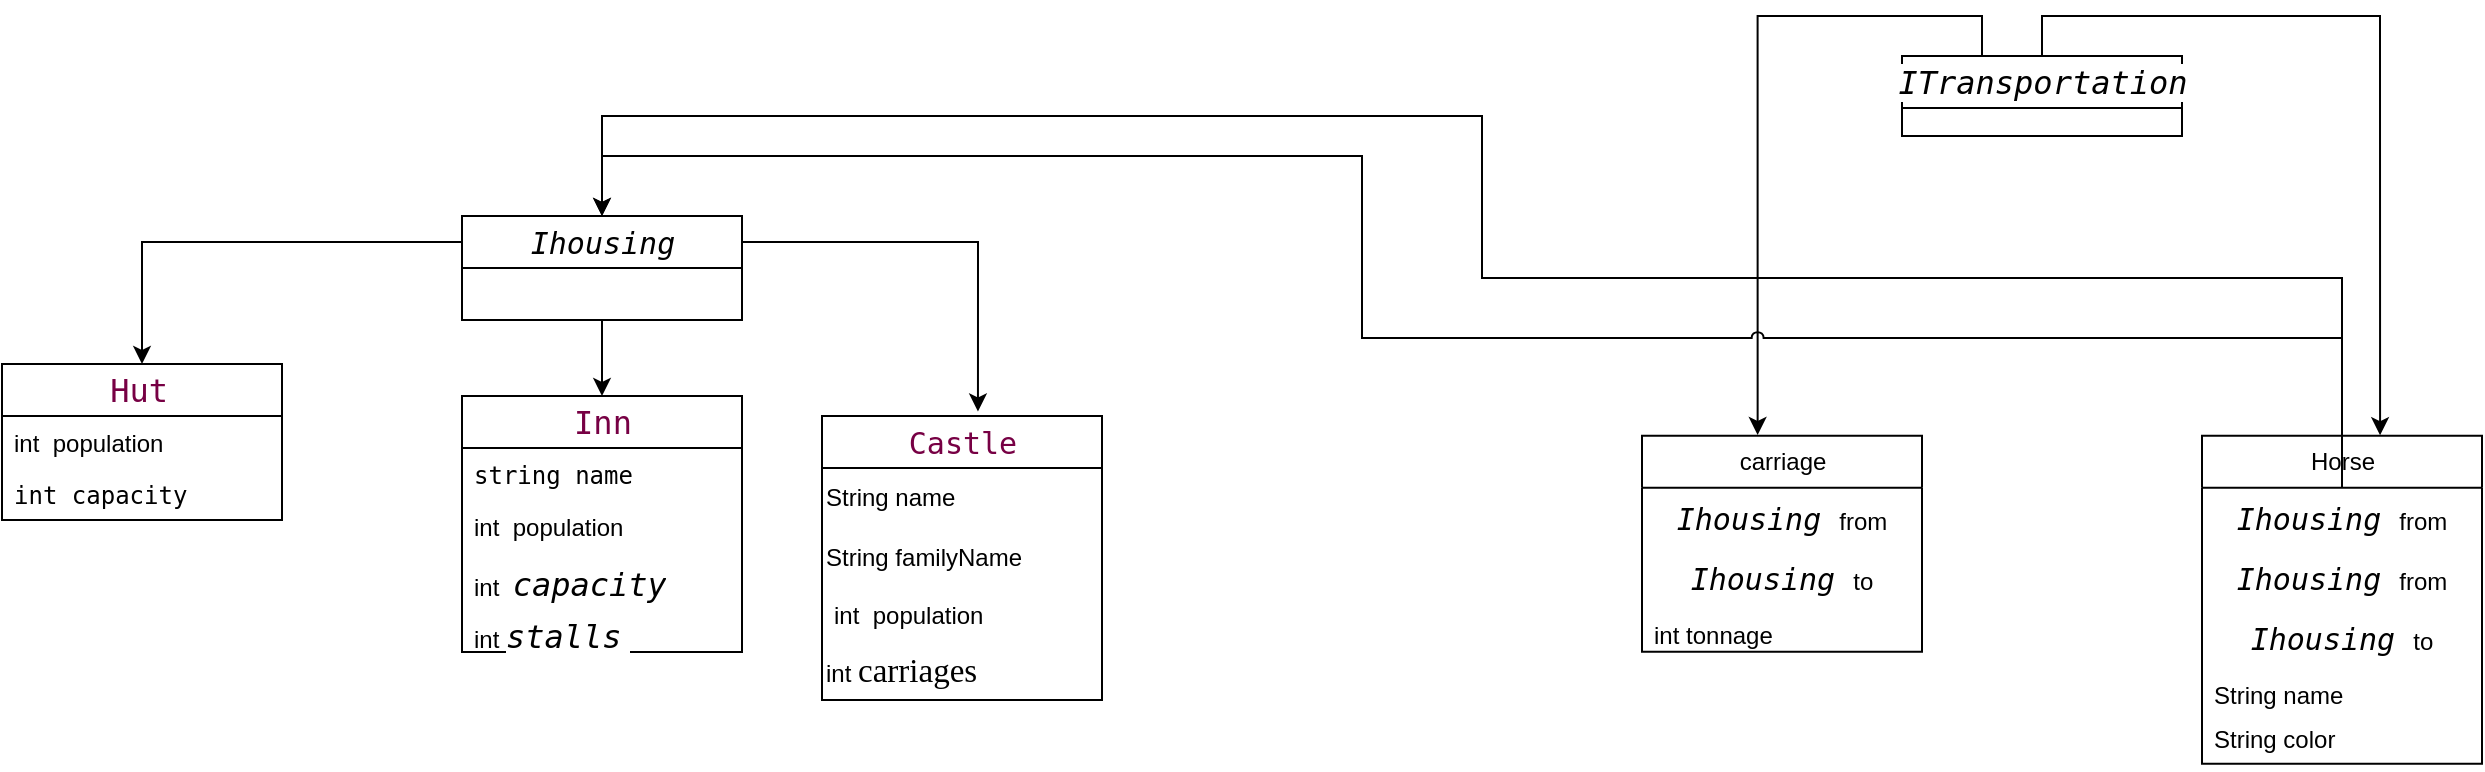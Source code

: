 <mxfile version="27.0.9">
  <diagram name="Page-1" id="oeX5x1OnvszASSHZ4v14">
    <mxGraphModel dx="1042" dy="1834" grid="1" gridSize="10" guides="1" tooltips="1" connect="1" arrows="1" fold="1" page="1" pageScale="1" pageWidth="1920" pageHeight="1200" math="0" shadow="0">
      <root>
        <mxCell id="0" />
        <mxCell id="1" parent="0" />
        <mxCell id="OO-9XWZhnGUXZ7Gs9dUt-1" value="&lt;span style=&quot;font-family: Fira-Mono, monospace; font-size: 15px; font-style: italic; text-align: left; text-wrap-mode: wrap; background-color: rgb(255, 255, 255);&quot;&gt;Ihousing&lt;/span&gt;" style="swimlane;fontStyle=0;childLayout=stackLayout;horizontal=1;startSize=26;fillColor=none;horizontalStack=0;resizeParent=1;resizeParentMax=0;resizeLast=0;collapsible=1;marginBottom=0;html=1;" parent="1" vertex="1">
          <mxGeometry x="400" y="100" width="140" height="52" as="geometry" />
        </mxCell>
        <mxCell id="OO-9XWZhnGUXZ7Gs9dUt-5" value="&lt;span style=&quot;color: rgb(119, 0, 68); font-family: Fira-Mono, monospace; font-size: 15px; text-align: left; white-space-collapse: preserve; background-color: rgb(255, 255, 255);&quot;&gt;Castle&lt;/span&gt;" style="swimlane;fontStyle=0;childLayout=stackLayout;horizontal=1;startSize=26;fillColor=none;horizontalStack=0;resizeParent=1;resizeParentMax=0;resizeLast=0;collapsible=1;marginBottom=0;html=1;" parent="1" vertex="1">
          <mxGeometry x="580" y="200" width="140" height="142" as="geometry" />
        </mxCell>
        <mxCell id="OO-9XWZhnGUXZ7Gs9dUt-39" value="String name" style="text;html=1;align=left;verticalAlign=middle;resizable=0;points=[];autosize=1;strokeColor=none;fillColor=none;" parent="OO-9XWZhnGUXZ7Gs9dUt-5" vertex="1">
          <mxGeometry y="26" width="140" height="30" as="geometry" />
        </mxCell>
        <mxCell id="OO-9XWZhnGUXZ7Gs9dUt-42" value="String familyName" style="text;html=1;align=left;verticalAlign=middle;resizable=0;points=[];autosize=1;strokeColor=none;fillColor=none;" parent="OO-9XWZhnGUXZ7Gs9dUt-5" vertex="1">
          <mxGeometry y="56" width="140" height="30" as="geometry" />
        </mxCell>
        <mxCell id="wXsvied_qSgNj5_M5cnh-2" value="int&amp;nbsp;&amp;nbsp;population" style="text;strokeColor=none;fillColor=none;align=left;verticalAlign=top;spacingLeft=4;spacingRight=4;overflow=hidden;rotatable=0;points=[[0,0.5],[1,0.5]];portConstraint=eastwest;whiteSpace=wrap;html=1;" vertex="1" parent="OO-9XWZhnGUXZ7Gs9dUt-5">
          <mxGeometry y="86" width="140" height="26" as="geometry" />
        </mxCell>
        <mxCell id="OO-9XWZhnGUXZ7Gs9dUt-47" value="int&amp;nbsp;&lt;span style=&quot;font-family: Charter-Racket, serif; font-size: 16.52px; text-wrap-mode: wrap; background-color: rgb(255, 255, 255);&quot;&gt;carriages&amp;nbsp;&lt;/span&gt;" style="text;html=1;align=left;verticalAlign=middle;resizable=0;points=[];autosize=1;strokeColor=none;fillColor=none;" parent="OO-9XWZhnGUXZ7Gs9dUt-5" vertex="1">
          <mxGeometry y="112" width="140" height="30" as="geometry" />
        </mxCell>
        <mxCell id="OO-9XWZhnGUXZ7Gs9dUt-9" value="" style="endArrow=classic;html=1;rounded=0;entryX=0.5;entryY=0;entryDx=0;entryDy=0;" parent="1" source="OO-9XWZhnGUXZ7Gs9dUt-1" target="OO-9XWZhnGUXZ7Gs9dUt-28" edge="1">
          <mxGeometry width="50" height="50" relative="1" as="geometry">
            <mxPoint x="600" y="140" as="sourcePoint" />
            <mxPoint x="470.02" y="200.0" as="targetPoint" />
          </mxGeometry>
        </mxCell>
        <mxCell id="OO-9XWZhnGUXZ7Gs9dUt-16" style="edgeStyle=orthogonalEdgeStyle;rounded=0;orthogonalLoop=1;jettySize=auto;html=1;exitX=1;exitY=0.25;exitDx=0;exitDy=0;entryX=0.557;entryY=-0.016;entryDx=0;entryDy=0;entryPerimeter=0;" parent="1" source="OO-9XWZhnGUXZ7Gs9dUt-1" target="OO-9XWZhnGUXZ7Gs9dUt-5" edge="1">
          <mxGeometry relative="1" as="geometry" />
        </mxCell>
        <mxCell id="OO-9XWZhnGUXZ7Gs9dUt-23" value="" style="edgeStyle=orthogonalEdgeStyle;rounded=0;orthogonalLoop=1;jettySize=auto;html=1;exitX=0;exitY=0.25;exitDx=0;exitDy=0;" parent="1" source="OO-9XWZhnGUXZ7Gs9dUt-1" target="OO-9XWZhnGUXZ7Gs9dUt-24" edge="1">
          <mxGeometry relative="1" as="geometry">
            <mxPoint x="400" y="113" as="sourcePoint" />
            <mxPoint x="250.029" y="200" as="targetPoint" />
          </mxGeometry>
        </mxCell>
        <mxCell id="OO-9XWZhnGUXZ7Gs9dUt-24" value="&lt;span style=&quot;margin: 0px; padding: 0px; font-family: Fira-Mono, monospace; white-space-collapse: preserve; text-align: left; font-size: 1rem; line-height: 1.5; background-color: rgb(255, 255, 255);&quot; class=&quot;RktBlk&quot;&gt;&lt;span style=&quot;margin: 0px; padding: 0px;&quot; class=&quot;JavaHighlight&quot;&gt;&lt;span style=&quot;margin: 0px; padding: 0px; color: rgb(119, 0, 68);&quot; class=&quot;ProfjType&quot;&gt;Hut&lt;/span&gt;&lt;span style=&quot;margin: 0px; padding: 0px; white-space: inherit; font-size: 1rem; line-height: 1.5;&quot; class=&quot;RktMeta&quot;&gt;&lt;/span&gt;&lt;/span&gt;&lt;/span&gt;&lt;span style=&quot;font-family: Charter-Racket, serif; font-size: 15.34px; text-align: left; text-wrap-mode: wrap; background-color: rgb(255, 255, 255);&quot;&gt;&amp;nbsp;&lt;/span&gt;" style="swimlane;fontStyle=0;childLayout=stackLayout;horizontal=1;startSize=26;fillColor=none;horizontalStack=0;resizeParent=1;resizeParentMax=0;resizeLast=0;collapsible=1;marginBottom=0;html=1;" parent="1" vertex="1">
          <mxGeometry x="170" y="174" width="140" height="78" as="geometry" />
        </mxCell>
        <mxCell id="wXsvied_qSgNj5_M5cnh-3" value="int&amp;nbsp;&amp;nbsp;population" style="text;strokeColor=none;fillColor=none;align=left;verticalAlign=top;spacingLeft=4;spacingRight=4;overflow=hidden;rotatable=0;points=[[0,0.5],[1,0.5]];portConstraint=eastwest;whiteSpace=wrap;html=1;" vertex="1" parent="OO-9XWZhnGUXZ7Gs9dUt-24">
          <mxGeometry y="26" width="140" height="26" as="geometry" />
        </mxCell>
        <mxCell id="OO-9XWZhnGUXZ7Gs9dUt-25" value="&lt;font style=&quot;font-size: 12px;&quot;&gt;&lt;font style=&quot;&quot; face=&quot;Fira-Mono, monospace&quot;&gt;&lt;span style=&quot;background-color: rgb(255, 255, 255);&quot;&gt;int&amp;nbsp;&lt;/span&gt;&lt;/font&gt;&lt;span style=&quot;margin: 0px; padding: 0px; font-family: Charter-Racket, serif; background-color: rgb(255, 255, 255);&quot; class=&quot;emph&quot;&gt;&lt;span style=&quot;margin: 0px; padding: 0px; font-family: Fira-Mono, monospace; white-space: inherit;&quot; class=&quot;stt&quot;&gt;capacity&lt;/span&gt;&lt;/span&gt;&lt;span style=&quot;font-family: Charter-Racket, serif; background-color: rgb(255, 255, 255);&quot;&gt;&amp;nbsp;&lt;/span&gt;&lt;/font&gt;" style="text;strokeColor=none;fillColor=none;align=left;verticalAlign=top;spacingLeft=4;spacingRight=4;overflow=hidden;rotatable=0;points=[[0,0.5],[1,0.5]];portConstraint=eastwest;whiteSpace=wrap;html=1;" parent="OO-9XWZhnGUXZ7Gs9dUt-24" vertex="1">
          <mxGeometry y="52" width="140" height="26" as="geometry" />
        </mxCell>
        <mxCell id="OO-9XWZhnGUXZ7Gs9dUt-28" value="&lt;span style=&quot;margin: 0px; padding: 0px; font-family: Fira-Mono, monospace; white-space-collapse: preserve; text-align: left; font-size: 1rem; line-height: 1.5; background-color: rgb(255, 255, 255);&quot; class=&quot;RktBlk&quot;&gt;&lt;span style=&quot;margin: 0px; padding: 0px;&quot; class=&quot;JavaHighlight&quot;&gt;&lt;span style=&quot;margin: 0px; padding: 0px; color: rgb(119, 0, 68);&quot; class=&quot;ProfjType&quot;&gt;Inn&lt;/span&gt;&lt;/span&gt;&lt;/span&gt;" style="swimlane;fontStyle=0;childLayout=stackLayout;horizontal=1;startSize=26;fillColor=none;horizontalStack=0;resizeParent=1;resizeParentMax=0;resizeLast=0;collapsible=1;marginBottom=0;html=1;" parent="1" vertex="1">
          <mxGeometry x="400" y="190" width="140" height="128" as="geometry" />
        </mxCell>
        <mxCell id="OO-9XWZhnGUXZ7Gs9dUt-29" value="&lt;font face=&quot;Fira-Mono, monospace&quot;&gt;&lt;span style=&quot;background-color: rgb(255, 255, 255);&quot;&gt;string name&lt;/span&gt;&lt;/font&gt;" style="text;strokeColor=none;fillColor=none;align=left;verticalAlign=top;spacingLeft=4;spacingRight=4;overflow=hidden;rotatable=0;points=[[0,0.5],[1,0.5]];portConstraint=eastwest;whiteSpace=wrap;html=1;" parent="OO-9XWZhnGUXZ7Gs9dUt-28" vertex="1">
          <mxGeometry y="26" width="140" height="26" as="geometry" />
        </mxCell>
        <mxCell id="wXsvied_qSgNj5_M5cnh-4" value="int&amp;nbsp;&amp;nbsp;population" style="text;strokeColor=none;fillColor=none;align=left;verticalAlign=top;spacingLeft=4;spacingRight=4;overflow=hidden;rotatable=0;points=[[0,0.5],[1,0.5]];portConstraint=eastwest;whiteSpace=wrap;html=1;" vertex="1" parent="OO-9XWZhnGUXZ7Gs9dUt-28">
          <mxGeometry y="52" width="140" height="26" as="geometry" />
        </mxCell>
        <mxCell id="OO-9XWZhnGUXZ7Gs9dUt-30" value="int&amp;nbsp;&amp;nbsp;&lt;font face=&quot;Fira-Mono, monospace&quot;&gt;&lt;span style=&quot;font-size: 16px; background-color: rgb(255, 255, 255);&quot;&gt;&lt;i&gt;&lt;/i&gt;&lt;/span&gt;&lt;/font&gt;&lt;span style=&quot;margin: 0px; padding: 0px; font-style: italic; font-family: Charter-Racket, serif; font-size: 16.52px; background-color: rgb(255, 255, 255);&quot; class=&quot;emph&quot;&gt;&lt;span style=&quot;margin: 0px; padding: 0px; font-family: Fira-Mono, monospace; white-space: inherit; font-size: 1rem;&quot; class=&quot;stt&quot;&gt;capacity&lt;/span&gt;&lt;/span&gt;&lt;span style=&quot;font-family: Charter-Racket, serif; font-size: 16.52px; background-color: rgb(255, 255, 255);&quot;&gt;&amp;nbsp;&lt;/span&gt;" style="text;strokeColor=none;fillColor=none;align=left;verticalAlign=top;spacingLeft=4;spacingRight=4;overflow=hidden;rotatable=0;points=[[0,0.5],[1,0.5]];portConstraint=eastwest;whiteSpace=wrap;html=1;" parent="OO-9XWZhnGUXZ7Gs9dUt-28" vertex="1">
          <mxGeometry y="78" width="140" height="26" as="geometry" />
        </mxCell>
        <mxCell id="OO-9XWZhnGUXZ7Gs9dUt-34" value="int&amp;nbsp;&lt;span style=&quot;margin: 0px; padding: 0px; font-style: italic; font-family: Charter-Racket, serif; font-size: 16.52px; background-color: rgb(255, 255, 255);&quot; class=&quot;emph&quot;&gt;&lt;span style=&quot;margin: 0px; padding: 0px; font-family: Fira-Mono, monospace; white-space: inherit; font-size: 1rem;&quot; class=&quot;stt&quot;&gt;stalls&lt;/span&gt;&lt;/span&gt;&lt;span style=&quot;font-family: Charter-Racket, serif; font-size: 16.52px; background-color: rgb(255, 255, 255);&quot;&gt;&amp;nbsp;&lt;/span&gt;" style="text;strokeColor=none;fillColor=none;align=left;verticalAlign=top;spacingLeft=4;spacingRight=4;overflow=hidden;rotatable=0;points=[[0,0.5],[1,0.5]];portConstraint=eastwest;whiteSpace=wrap;html=1;" parent="OO-9XWZhnGUXZ7Gs9dUt-28" vertex="1">
          <mxGeometry y="104" width="140" height="24" as="geometry" />
        </mxCell>
        <mxCell id="OO-9XWZhnGUXZ7Gs9dUt-48" value="&lt;span style=&quot;margin: 0px; padding: 0px; font-style: italic; font-family: Charter-Racket, serif; font-size: 16.52px; text-align: left; text-wrap-mode: wrap; background-color: rgb(255, 255, 255);&quot; class=&quot;emph&quot;&gt;&lt;span style=&quot;margin: 0px; padding: 0px; font-family: Fira-Mono, monospace; white-space: inherit; font-size: 1rem;&quot; class=&quot;stt&quot;&gt;ITransportation&lt;/span&gt;&lt;/span&gt;" style="swimlane;fontStyle=0;childLayout=stackLayout;horizontal=1;startSize=26;fillColor=none;horizontalStack=0;resizeParent=1;resizeParentMax=0;resizeLast=0;collapsible=1;marginBottom=0;html=1;" parent="1" vertex="1">
          <mxGeometry x="1120" y="20" width="140" height="40" as="geometry" />
        </mxCell>
        <mxCell id="OO-9XWZhnGUXZ7Gs9dUt-52" value="Horse" style="swimlane;fontStyle=0;childLayout=stackLayout;horizontal=1;startSize=26;fillColor=none;horizontalStack=0;resizeParent=1;resizeParentMax=0;resizeLast=0;collapsible=1;marginBottom=0;html=1;" parent="1" vertex="1">
          <mxGeometry x="1270" y="209.91" width="140" height="164" as="geometry" />
        </mxCell>
        <mxCell id="OO-9XWZhnGUXZ7Gs9dUt-61" value="&lt;span style=&quot;font-family: Fira-Mono, monospace; font-size: 15px; font-style: italic; text-align: left; background-color: rgb(255, 255, 255);&quot;&gt;Ihousing&amp;nbsp;&lt;/span&gt;from" style="text;html=1;align=center;verticalAlign=middle;whiteSpace=wrap;rounded=0;" parent="OO-9XWZhnGUXZ7Gs9dUt-52" vertex="1">
          <mxGeometry y="26" width="140" height="30" as="geometry" />
        </mxCell>
        <mxCell id="wXsvied_qSgNj5_M5cnh-9" value="&lt;span style=&quot;font-family: Fira-Mono, monospace; font-size: 15px; font-style: italic; text-align: left; background-color: rgb(255, 255, 255);&quot;&gt;Ihousing&amp;nbsp;&lt;/span&gt;from" style="text;html=1;align=center;verticalAlign=middle;whiteSpace=wrap;rounded=0;" vertex="1" parent="OO-9XWZhnGUXZ7Gs9dUt-52">
          <mxGeometry y="56" width="140" height="30" as="geometry" />
        </mxCell>
        <mxCell id="OO-9XWZhnGUXZ7Gs9dUt-62" value="&lt;span style=&quot;font-family: Fira-Mono, monospace; font-size: 15px; font-style: italic; text-align: left; background-color: rgb(255, 255, 255);&quot;&gt;Ihousing&amp;nbsp;&lt;/span&gt;to" style="text;html=1;align=center;verticalAlign=middle;whiteSpace=wrap;rounded=0;" parent="OO-9XWZhnGUXZ7Gs9dUt-52" vertex="1">
          <mxGeometry y="86" width="140" height="30" as="geometry" />
        </mxCell>
        <mxCell id="OO-9XWZhnGUXZ7Gs9dUt-53" value="String name" style="text;strokeColor=none;fillColor=none;align=left;verticalAlign=top;spacingLeft=4;spacingRight=4;overflow=hidden;rotatable=0;points=[[0,0.5],[1,0.5]];portConstraint=eastwest;whiteSpace=wrap;html=1;" parent="OO-9XWZhnGUXZ7Gs9dUt-52" vertex="1">
          <mxGeometry y="116" width="140" height="22" as="geometry" />
        </mxCell>
        <mxCell id="OO-9XWZhnGUXZ7Gs9dUt-54" value="String color" style="text;strokeColor=none;fillColor=none;align=left;verticalAlign=top;spacingLeft=4;spacingRight=4;overflow=hidden;rotatable=0;points=[[0,0.5],[1,0.5]];portConstraint=eastwest;whiteSpace=wrap;html=1;" parent="OO-9XWZhnGUXZ7Gs9dUt-52" vertex="1">
          <mxGeometry y="138" width="140" height="26" as="geometry" />
        </mxCell>
        <mxCell id="OO-9XWZhnGUXZ7Gs9dUt-57" value="carriage" style="swimlane;fontStyle=0;childLayout=stackLayout;horizontal=1;startSize=26;fillColor=none;horizontalStack=0;resizeParent=1;resizeParentMax=0;resizeLast=0;collapsible=1;marginBottom=0;html=1;" parent="1" vertex="1">
          <mxGeometry x="990" y="209.91" width="140" height="108" as="geometry" />
        </mxCell>
        <mxCell id="wXsvied_qSgNj5_M5cnh-5" value="&lt;span style=&quot;font-family: Fira-Mono, monospace; font-size: 15px; font-style: italic; text-align: left; background-color: rgb(255, 255, 255);&quot;&gt;Ihousing&amp;nbsp;&lt;/span&gt;from" style="text;html=1;align=center;verticalAlign=middle;whiteSpace=wrap;rounded=0;" vertex="1" parent="OO-9XWZhnGUXZ7Gs9dUt-57">
          <mxGeometry y="26" width="140" height="30" as="geometry" />
        </mxCell>
        <mxCell id="wXsvied_qSgNj5_M5cnh-8" value="&lt;span style=&quot;font-family: Fira-Mono, monospace; font-size: 15px; font-style: italic; text-align: left; background-color: rgb(255, 255, 255);&quot;&gt;Ihousing&amp;nbsp;&lt;/span&gt;to" style="text;html=1;align=center;verticalAlign=middle;whiteSpace=wrap;rounded=0;" vertex="1" parent="OO-9XWZhnGUXZ7Gs9dUt-57">
          <mxGeometry y="56" width="140" height="30" as="geometry" />
        </mxCell>
        <mxCell id="OO-9XWZhnGUXZ7Gs9dUt-58" value="int tonnage" style="text;strokeColor=none;fillColor=none;align=left;verticalAlign=top;spacingLeft=4;spacingRight=4;overflow=hidden;rotatable=0;points=[[0,0.5],[1,0.5]];portConstraint=eastwest;whiteSpace=wrap;html=1;" parent="OO-9XWZhnGUXZ7Gs9dUt-57" vertex="1">
          <mxGeometry y="86" width="140" height="22" as="geometry" />
        </mxCell>
        <mxCell id="OO-9XWZhnGUXZ7Gs9dUt-65" style="edgeStyle=orthogonalEdgeStyle;rounded=0;orthogonalLoop=1;jettySize=auto;html=1;exitX=0.5;exitY=0;exitDx=0;exitDy=0;entryX=0.636;entryY=-0.002;entryDx=0;entryDy=0;entryPerimeter=0;" parent="1" source="OO-9XWZhnGUXZ7Gs9dUt-48" target="OO-9XWZhnGUXZ7Gs9dUt-52" edge="1">
          <mxGeometry relative="1" as="geometry" />
        </mxCell>
        <mxCell id="OO-9XWZhnGUXZ7Gs9dUt-66" style="edgeStyle=orthogonalEdgeStyle;rounded=0;orthogonalLoop=1;jettySize=auto;html=1;entryX=0.413;entryY=-0.004;entryDx=0;entryDy=0;entryPerimeter=0;" parent="1" source="OO-9XWZhnGUXZ7Gs9dUt-48" target="OO-9XWZhnGUXZ7Gs9dUt-57" edge="1">
          <mxGeometry relative="1" as="geometry">
            <Array as="points">
              <mxPoint x="1160" />
              <mxPoint x="1048" />
            </Array>
          </mxGeometry>
        </mxCell>
        <mxCell id="OO-9XWZhnGUXZ7Gs9dUt-70" style="edgeStyle=orthogonalEdgeStyle;rounded=0;orthogonalLoop=1;jettySize=auto;html=1;entryX=0.5;entryY=0;entryDx=0;entryDy=0;" parent="1" source="OO-9XWZhnGUXZ7Gs9dUt-61" target="OO-9XWZhnGUXZ7Gs9dUt-1" edge="1">
          <mxGeometry relative="1" as="geometry">
            <Array as="points">
              <mxPoint x="910" y="131" />
              <mxPoint x="910" y="50" />
              <mxPoint x="470" y="50" />
            </Array>
          </mxGeometry>
        </mxCell>
        <mxCell id="OO-9XWZhnGUXZ7Gs9dUt-72" style="edgeStyle=orthogonalEdgeStyle;rounded=0;orthogonalLoop=1;jettySize=auto;html=1;textShadow=0;labelBorderColor=none;jumpStyle=arc;" parent="1" target="OO-9XWZhnGUXZ7Gs9dUt-1" edge="1">
          <mxGeometry relative="1" as="geometry">
            <mxPoint x="1340" y="230" as="sourcePoint" />
            <mxPoint x="480.02" y="-20.988" as="targetPoint" />
            <Array as="points">
              <mxPoint x="850" y="161" />
              <mxPoint x="850" y="70" />
              <mxPoint x="470" y="70" />
            </Array>
          </mxGeometry>
        </mxCell>
      </root>
    </mxGraphModel>
  </diagram>
</mxfile>
